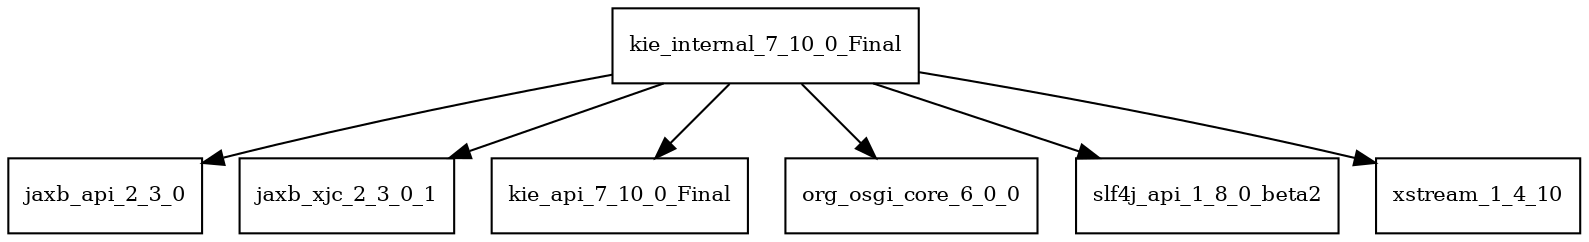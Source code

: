 digraph kie_internal_7_10_0_Final_dependencies {
  node [shape = box, fontsize=10.0];
  kie_internal_7_10_0_Final -> jaxb_api_2_3_0;
  kie_internal_7_10_0_Final -> jaxb_xjc_2_3_0_1;
  kie_internal_7_10_0_Final -> kie_api_7_10_0_Final;
  kie_internal_7_10_0_Final -> org_osgi_core_6_0_0;
  kie_internal_7_10_0_Final -> slf4j_api_1_8_0_beta2;
  kie_internal_7_10_0_Final -> xstream_1_4_10;
}
